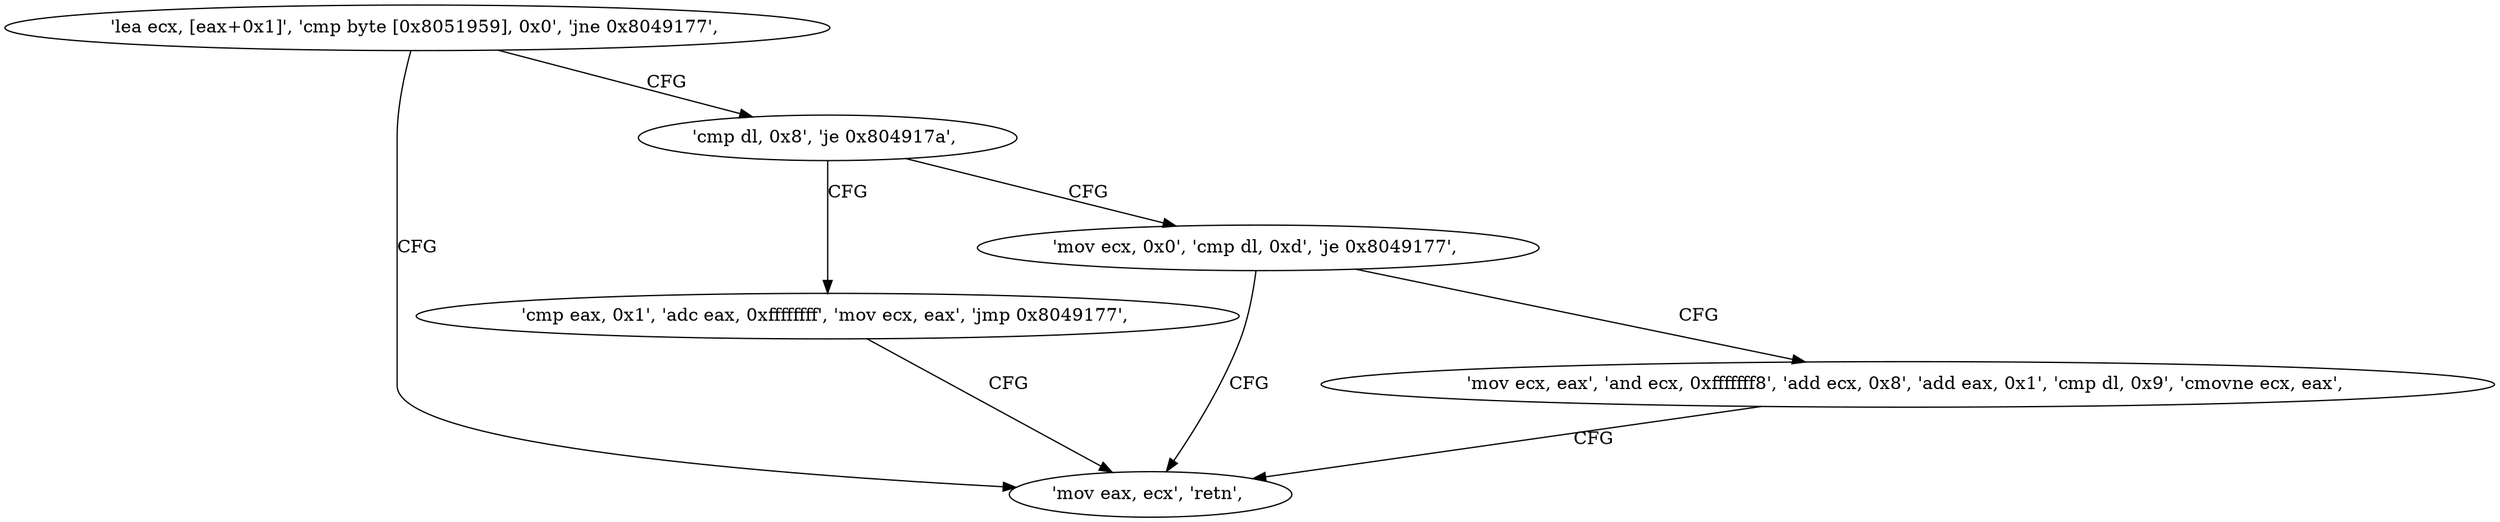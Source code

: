 digraph "func" {
"134517067" [label = "'lea ecx, [eax+0x1]', 'cmp byte [0x8051959], 0x0', 'jne 0x8049177', " ]
"134517111" [label = "'mov eax, ecx', 'retn', " ]
"134517079" [label = "'cmp dl, 0x8', 'je 0x804917a', " ]
"134517114" [label = "'cmp eax, 0x1', 'adc eax, 0xffffffff', 'mov ecx, eax', 'jmp 0x8049177', " ]
"134517084" [label = "'mov ecx, 0x0', 'cmp dl, 0xd', 'je 0x8049177', " ]
"134517094" [label = "'mov ecx, eax', 'and ecx, 0xfffffff8', 'add ecx, 0x8', 'add eax, 0x1', 'cmp dl, 0x9', 'cmovne ecx, eax', " ]
"134517067" -> "134517111" [ label = "CFG" ]
"134517067" -> "134517079" [ label = "CFG" ]
"134517079" -> "134517114" [ label = "CFG" ]
"134517079" -> "134517084" [ label = "CFG" ]
"134517114" -> "134517111" [ label = "CFG" ]
"134517084" -> "134517111" [ label = "CFG" ]
"134517084" -> "134517094" [ label = "CFG" ]
"134517094" -> "134517111" [ label = "CFG" ]
}
